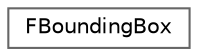 digraph "类继承关系图"
{
 // INTERACTIVE_SVG=YES
 // LATEX_PDF_SIZE
  bgcolor="transparent";
  edge [fontname=Helvetica,fontsize=10,labelfontname=Helvetica,labelfontsize=10];
  node [fontname=Helvetica,fontsize=10,shape=box,height=0.2,width=0.4];
  rankdir="LR";
  Node0 [id="Node000000",label="FBoundingBox",height=0.2,width=0.4,color="grey40", fillcolor="white", style="filled",URL="$d5/d4d/structFBoundingBox.html",tooltip=" "];
}
